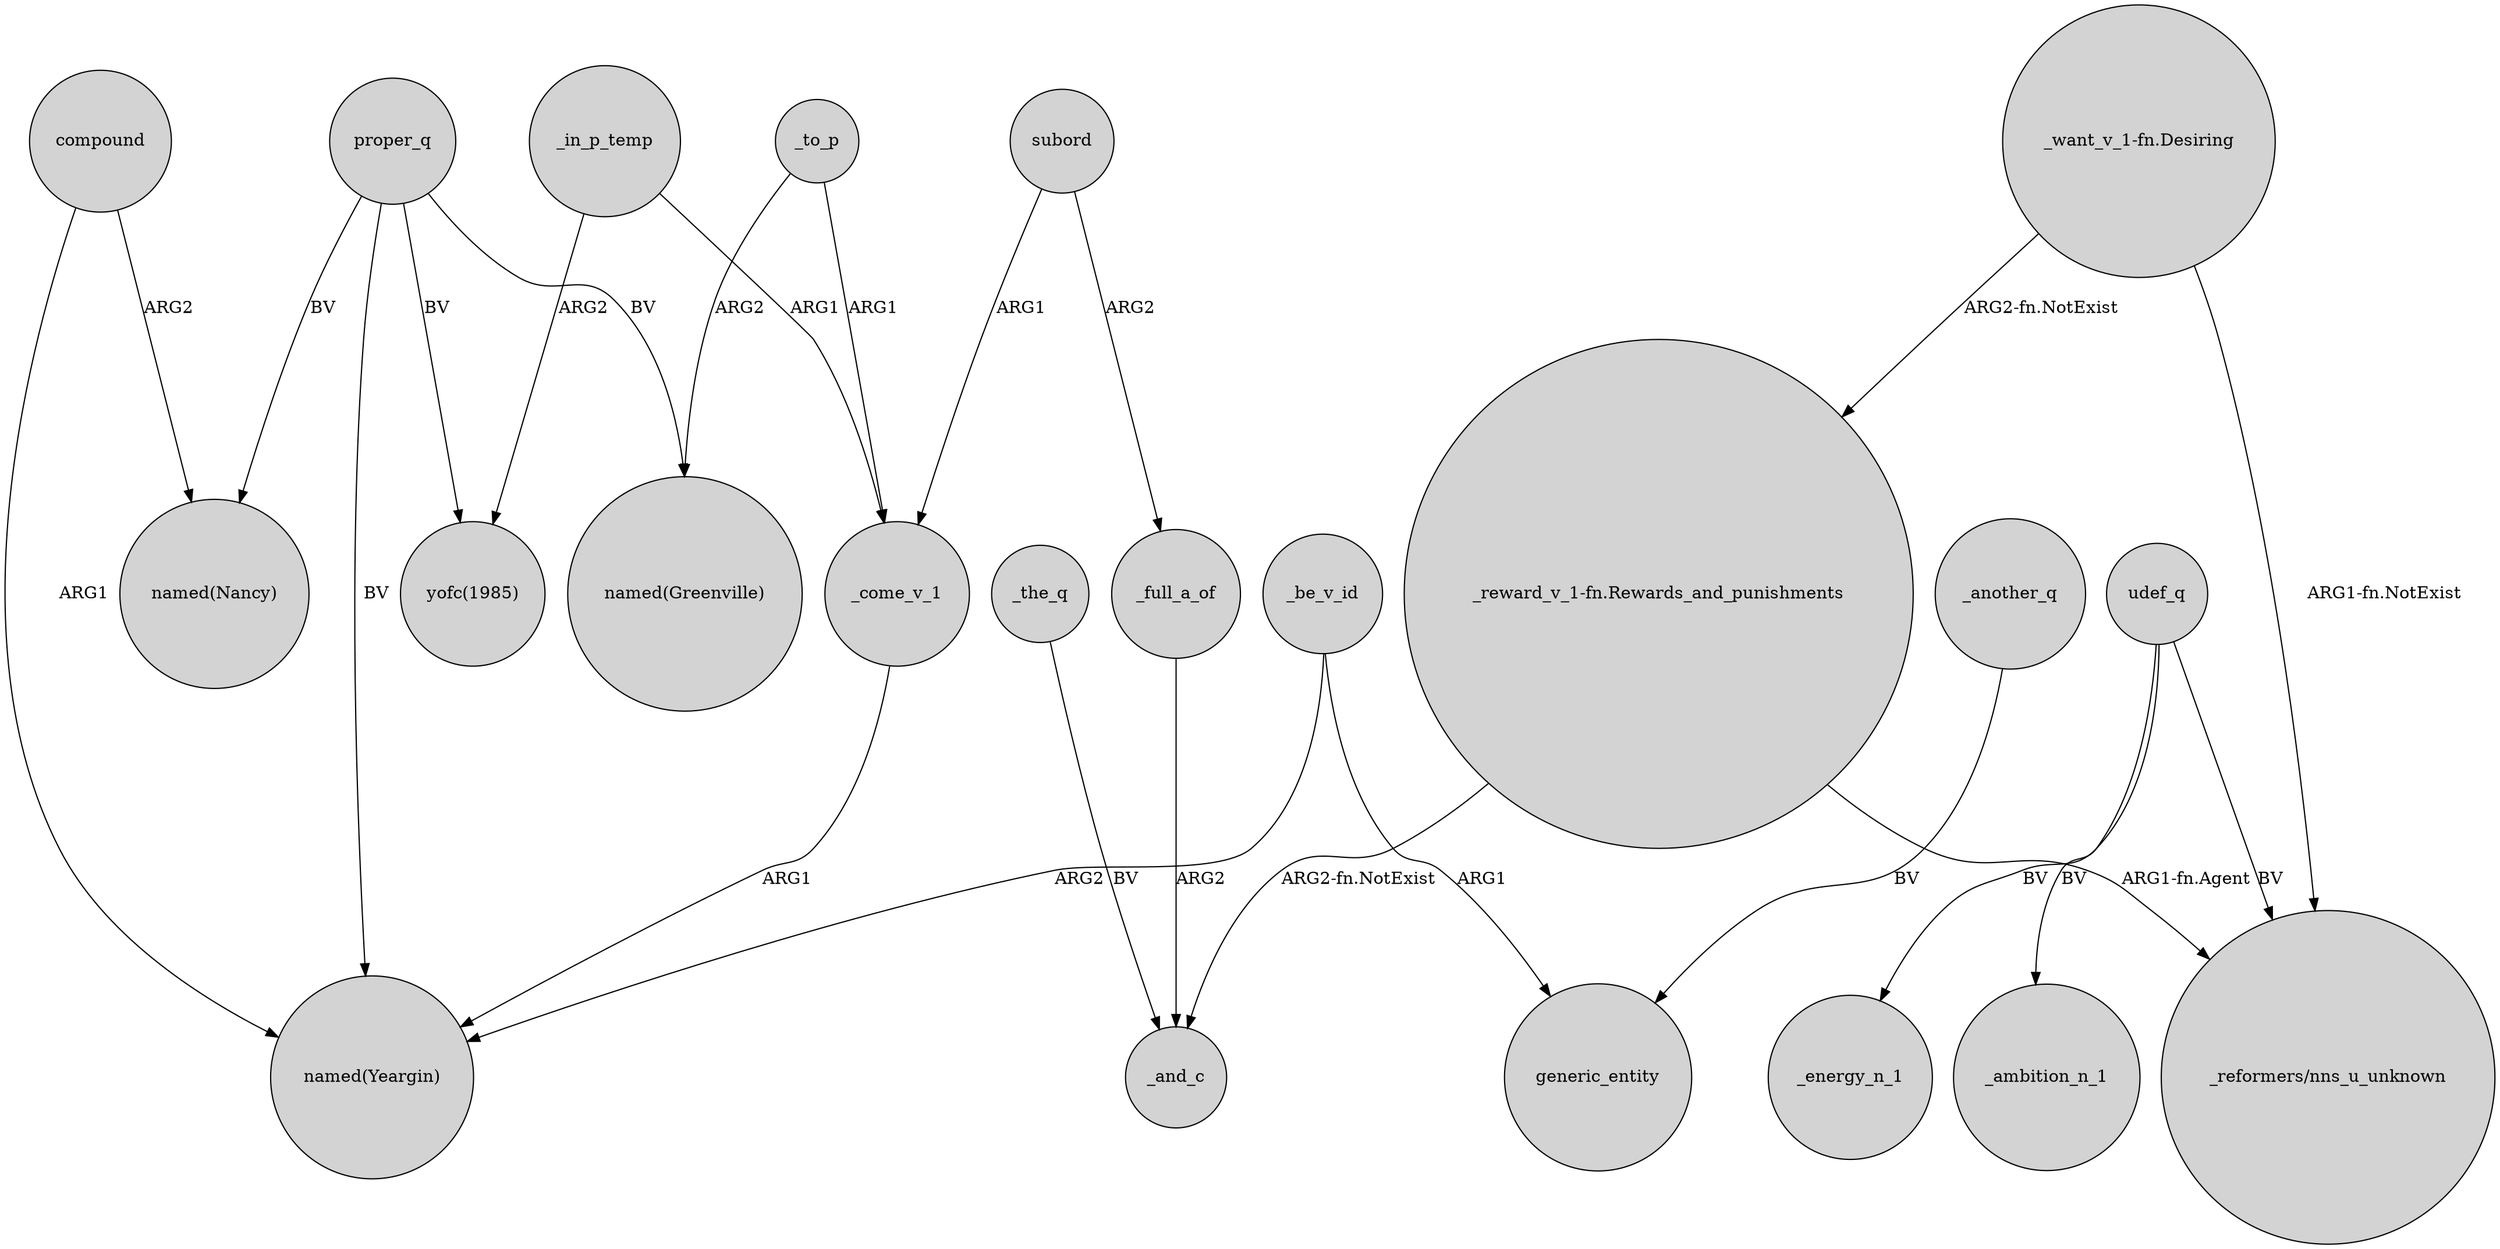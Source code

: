 digraph {
	node [shape=circle style=filled]
	compound -> "named(Nancy)" [label=ARG2]
	_full_a_of -> _and_c [label=ARG2]
	_the_q -> _and_c [label=BV]
	udef_q -> _energy_n_1 [label=BV]
	udef_q -> "_reformers/nns_u_unknown" [label=BV]
	proper_q -> "named(Yeargin)" [label=BV]
	proper_q -> "named(Greenville)" [label=BV]
	_in_p_temp -> _come_v_1 [label=ARG1]
	_to_p -> _come_v_1 [label=ARG1]
	subord -> _full_a_of [label=ARG2]
	"_reward_v_1-fn.Rewards_and_punishments" -> _and_c [label="ARG2-fn.NotExist"]
	subord -> _come_v_1 [label=ARG1]
	_be_v_id -> generic_entity [label=ARG1]
	"_want_v_1-fn.Desiring" -> "_reward_v_1-fn.Rewards_and_punishments" [label="ARG2-fn.NotExist"]
	"_reward_v_1-fn.Rewards_and_punishments" -> "_reformers/nns_u_unknown" [label="ARG1-fn.Agent"]
	udef_q -> _ambition_n_1 [label=BV]
	proper_q -> "named(Nancy)" [label=BV]
	_another_q -> generic_entity [label=BV]
	_in_p_temp -> "yofc(1985)" [label=ARG2]
	"_want_v_1-fn.Desiring" -> "_reformers/nns_u_unknown" [label="ARG1-fn.NotExist"]
	proper_q -> "yofc(1985)" [label=BV]
	compound -> "named(Yeargin)" [label=ARG1]
	_to_p -> "named(Greenville)" [label=ARG2]
	_be_v_id -> "named(Yeargin)" [label=ARG2]
	_come_v_1 -> "named(Yeargin)" [label=ARG1]
}
